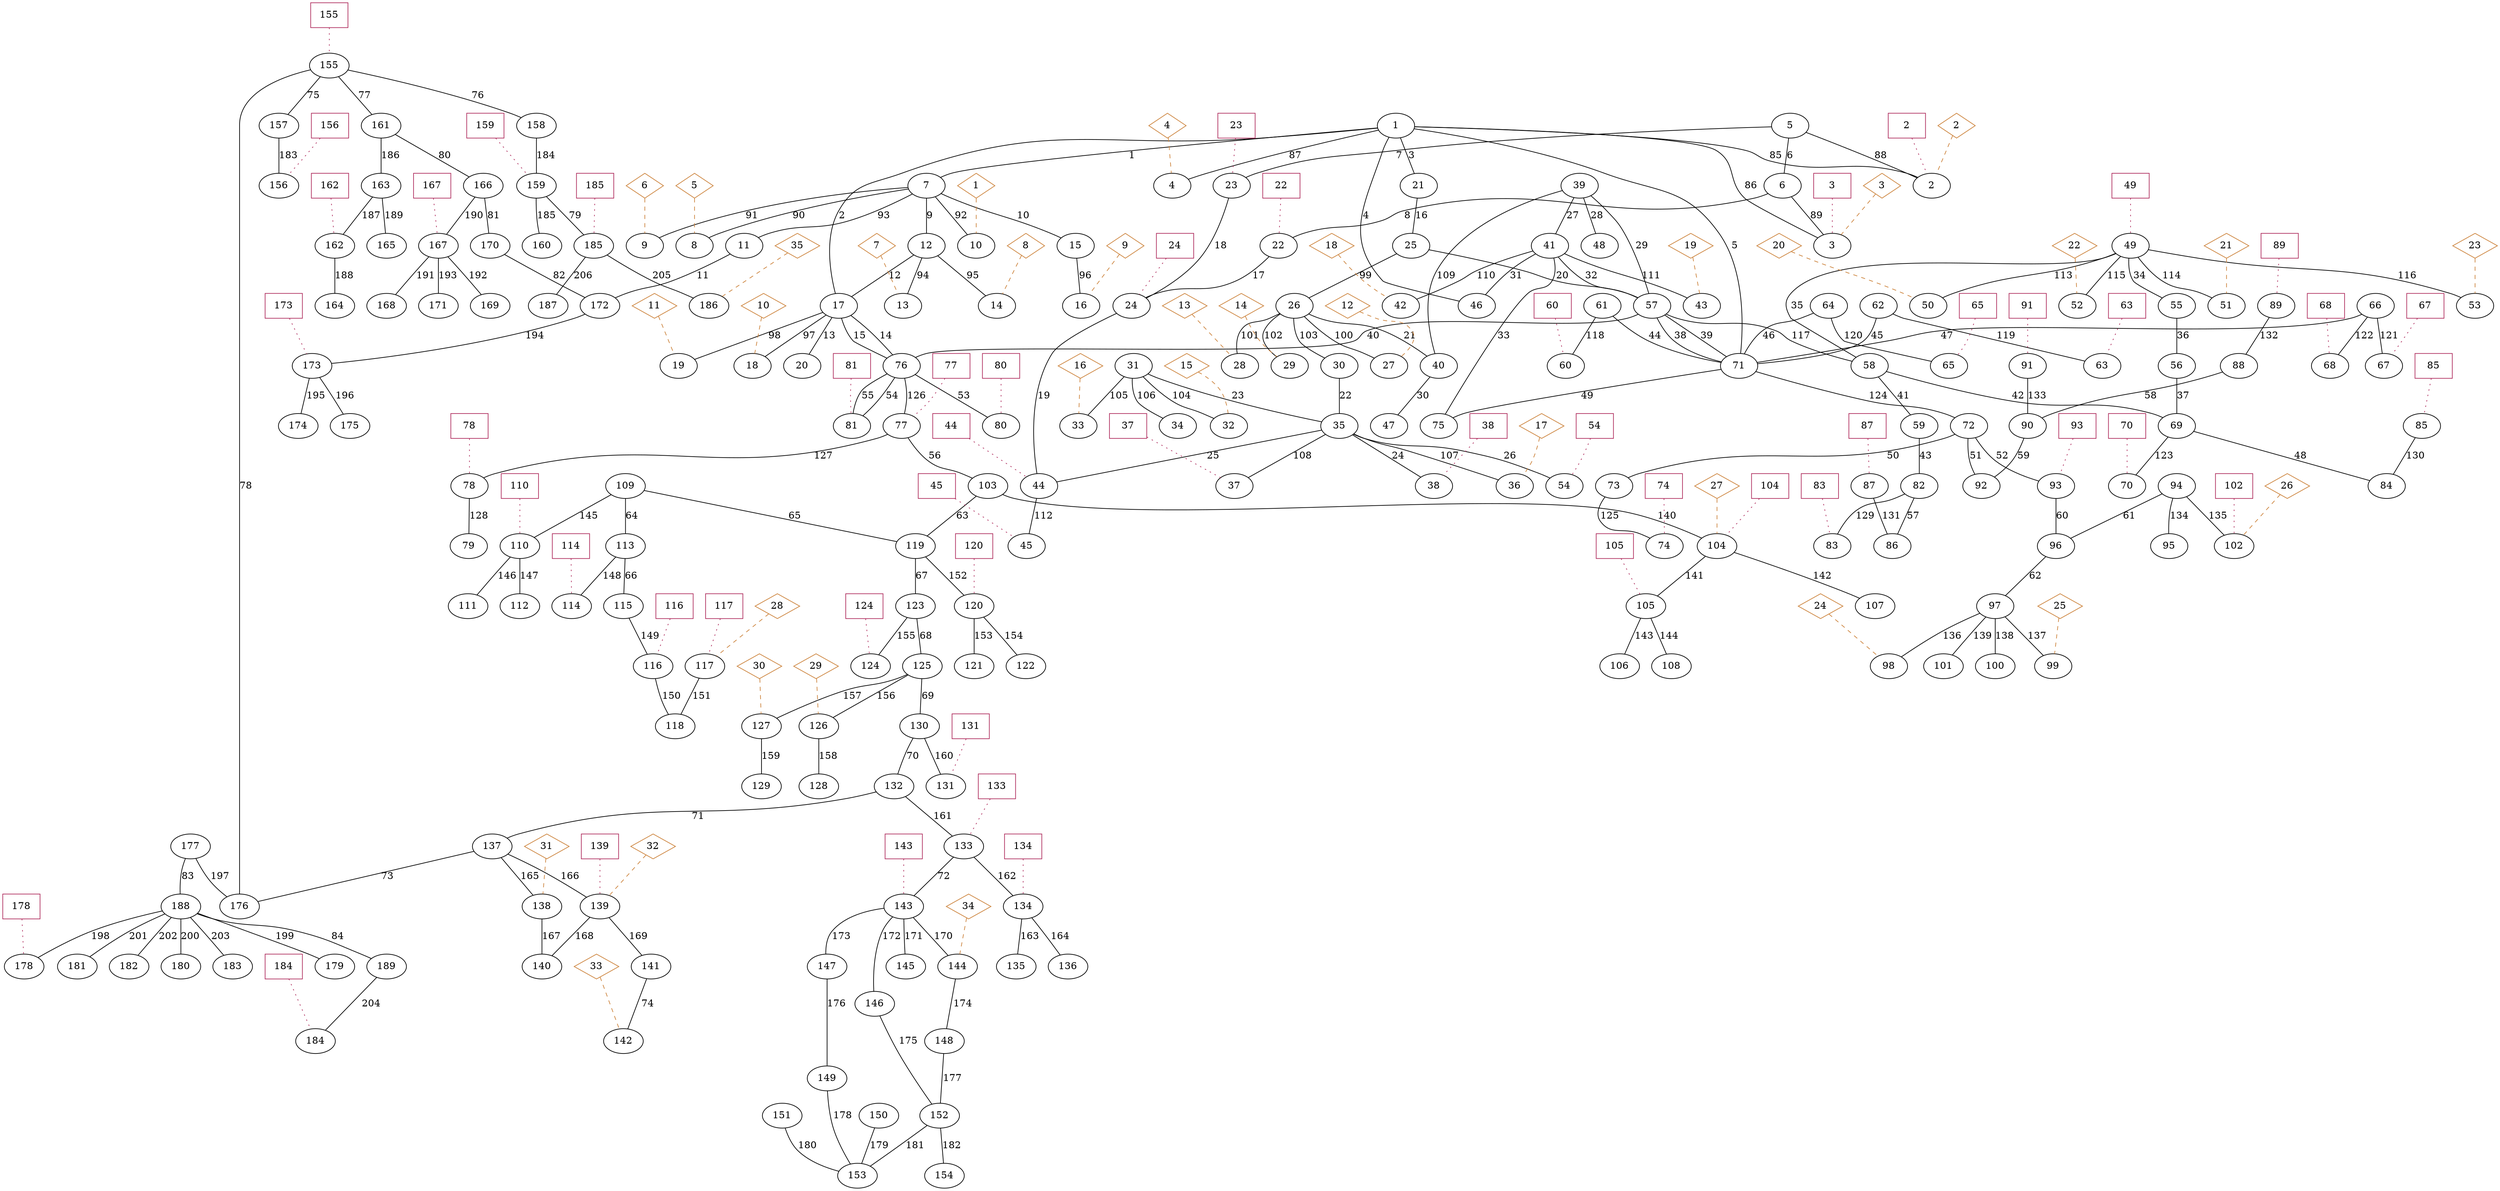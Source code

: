 graph {
  overlap=false
  bus1 [ label="1" ]
  bus2 [ label="54" ]
  bus3 [ label="101" ]
  bus4 [ label="41" ]
  bus5 [ label="65" ]
  bus6 [ label="168" ]
  bus7 [ label="159" ]
  bus8 [ label="88" ]
  bus9 [ label="26" ]
  bus10 [ label="77" ]
  bus11 [ label="24" ]
  bus12 [ label="23" ]
  bus13 [ label="160" ]
  bus14 [ label="149" ]
  bus15 [ label="59" ]
  bus16 [ label="184" ]
  bus17 [ label="43" ]
  bus18 [ label="122" ]
  bus19 [ label="175" ]
  bus20 [ label="39" ]
  bus21 [ label="143" ]
  bus22 [ label="112" ]
  bus23 [ label="34" ]
  bus24 [ label="137" ]
  bus25 [ label="55" ]
  bus26 [ label="17" ]
  bus27 [ label="9" ]
  bus28 [ label="172" ]
  bus29 [ label="12" ]
  bus30 [ label="20" ]
  bus31 [ label="14" ]
  bus32 [ label="167" ]
  bus33 [ label="127" ]
  bus34 [ label="96" ]
  bus35 [ label="123" ]
  bus36 [ label="177" ]
  bus37 [ label="19" ]
  bus38 [ label="179" ]
  bus39 [ label="35" ]
  bus40 [ label="131" ]
  bus41 [ label="21" ]
  bus42 [ label="83" ]
  bus43 [ label="45" ]
  bus44 [ label="139" ]
  bus45 [ label="181" ]
  bus46 [ label="85" ]
  bus47 [ label="105" ]
  bus48 [ label="30" ]
  bus49 [ label="3" ]
  bus50 [ label="81" ]
  bus51 [ label="27" ]
  bus52 [ label="75" ]
  bus53 [ label="50" ]
  bus54 [ label="162" ]
  bus55 [ label="63" ]
  bus56 [ label="92" ]
  bus57 [ label="120" ]
  bus58 [ label="87" ]
  bus59 [ label="117" ]
  bus60 [ label="178" ]
  bus61 [ label="89" ]
  bus62 [ label="176" ]
  bus63 [ label="182" ]
  bus64 [ label="161" ]
  bus65 [ label="146" ]
  bus66 [ label="142" ]
  bus67 [ label="80" ]
  bus68 [ label="113" ]
  bus69 [ label="110" ]
  bus70 [ label="157" ]
  bus71 [ label="57" ]
  bus72 [ label="165" ]
  bus73 [ label="173" ]
  bus74 [ label="171" ]
  bus75 [ label="130" ]
  bus76 [ label="15" ]
  bus77 [ label="61" ]
  bus78 [ label="67" ]
  bus79 [ label="108" ]
  bus80 [ label="100" ]
  bus81 [ label="46" ]
  bus82 [ label="170" ]
  bus83 [ label="151" ]
  bus84 [ label="68" ]
  bus85 [ label="56" ]
  bus86 [ label="147" ]
  bus87 [ label="76" ]
  bus88 [ label="186" ]
  bus89 [ label="180" ]
  bus90 [ label="135" ]
  bus91 [ label="48" ]
  bus92 [ label="103" ]
  bus93 [ label="32" ]
  bus94 [ label="109" ]
  bus95 [ label="2" ]
  bus96 [ label="183" ]
  bus97 [ label="155" ]
  bus98 [ label="51" ]
  bus99 [ label="53" ]
  bus100 [ label="106" ]
  bus101 [ label="111" ]
  bus102 [ label="141" ]
  bus103 [ label="93" ]
  bus104 [ label="10" ]
  bus105 [ label="154" ]
  bus106 [ label="49" ]
  bus107 [ label="5" ]
  bus108 [ label="62" ]
  bus109 [ label="90" ]
  bus110 [ label="164" ]
  bus111 [ label="86" ]
  bus112 [ label="126" ]
  bus113 [ label="152" ]
  bus114 [ label="71" ]
  bus115 [ label="37" ]
  bus116 [ label="6" ]
  bus117 [ label="125" ]
  bus118 [ label="98" ]
  bus119 [ label="174" ]
  bus120 [ label="187" ]
  bus121 [ label="7" ]
  bus122 [ label="140" ]
  bus123 [ label="107" ]
  bus124 [ label="102" ]
  bus125 [ label="69" ]
  bus126 [ label="97" ]
  bus127 [ label="4" ]
  bus128 [ label="13" ]
  bus129 [ label="136" ]
  bus130 [ label="134" ]
  bus131 [ label="133" ]
  bus132 [ label="148" ]
  bus133 [ label="118" ]
  bus134 [ label="38" ]
  bus135 [ label="188" ]
  bus136 [ label="116" ]
  bus137 [ label="66" ]
  bus138 [ label="18" ]
  bus139 [ label="132" ]
  bus140 [ label="29" ]
  bus141 [ label="78" ]
  bus142 [ label="74" ]
  bus143 [ label="119" ]
  bus144 [ label="42" ]
  bus145 [ label="33" ]
  bus146 [ label="28" ]
  bus147 [ label="52" ]
  bus148 [ label="121" ]
  bus149 [ label="115" ]
  bus150 [ label="163" ]
  bus151 [ label="58" ]
  bus152 [ label="25" ]
  bus153 [ label="114" ]
  bus154 [ label="166" ]
  bus155 [ label="31" ]
  bus156 [ label="44" ]
  bus157 [ label="169" ]
  bus158 [ label="129" ]
  bus159 [ label="189" ]
  bus160 [ label="150" ]
  bus161 [ label="94" ]
  bus162 [ label="99" ]
  bus163 [ label="47" ]
  bus164 [ label="73" ]
  bus165 [ label="82" ]
  bus166 [ label="79" ]
  bus167 [ label="84" ]
  bus168 [ label="104" ]
  bus169 [ label="124" ]
  bus170 [ label="185" ]
  bus171 [ label="70" ]
  bus172 [ label="8" ]
  bus173 [ label="64" ]
  bus174 [ label="91" ]
  bus175 [ label="60" ]
  bus176 [ label="158" ]
  bus177 [ label="156" ]
  bus178 [ label="144" ]
  bus179 [ label="22" ]
  bus180 [ label="11" ]
  bus181 [ label="16" ]
  bus182 [ label="40" ]
  bus183 [ label="72" ]
  bus184 [ label="128" ]
  bus185 [ label="145" ]
  bus186 [ label="36" ]
  bus187 [ label="95" ]
  bus188 [ label="138" ]
  bus189 [ label="153" ]
  bus1 -- bus121 [ label="1" ]
  bus1 -- bus95 [ label="85" ]
  bus1 -- bus41 [ label="3" ]
  bus1 -- bus127 [ label="87" ]
  bus1 -- bus26 [ label="2" ]
  bus1 -- bus114 [ label="5" ]
  bus1 -- bus49 [ label="86" ]
  bus1 -- bus81 [ label="4" ]
  bus4 -- bus144 [ label="110" ]
  bus4 -- bus71 [ label="32" ]
  bus4 -- bus17 [ label="111" ]
  bus4 -- bus52 [ label="33" ]
  bus4 -- bus81 [ label="31" ]
  bus7 -- bus170 [ label="79" ]
  bus7 -- bus13 [ label="185" ]
  bus8 -- bus109 [ label="58" ]
  bus9 -- bus146 [ label="101" ]
  bus9 -- bus182 [ label="21" ]
  bus9 -- bus51 [ label="100" ]
  bus9 -- bus48 [ label="103" ]
  bus9 -- bus140 [ label="102" ]
  bus10 -- bus141 [ label="127" ]
  bus10 -- bus92 [ label="56" ]
  bus11 -- bus156 [ label="19" ]
  bus12 -- bus11 [ label="18" ]
  bus14 -- bus189 [ label="178" ]
  bus15 -- bus165 [ label="43" ]
  bus20 -- bus4 [ label="27" ]
  bus20 -- bus182 [ label="109" ]
  bus20 -- bus71 [ label="29" ]
  bus20 -- bus91 [ label="28" ]
  bus21 -- bus65 [ label="172" ]
  bus21 -- bus86 [ label="173" ]
  bus21 -- bus185 [ label="171" ]
  bus21 -- bus178 [ label="170" ]
  bus24 -- bus188 [ label="165" ]
  bus24 -- bus44 [ label="166" ]
  bus24 -- bus62 [ label="73" ]
  bus25 -- bus85 [ label="36" ]
  bus26 -- bus87 [ label="14" ]
  bus26 -- bus87 [ label="15" ]
  bus26 -- bus37 [ label="98" ]
  bus26 -- bus138 [ label="97" ]
  bus26 -- bus30 [ label="13" ]
  bus28 -- bus73 [ label="194" ]
  bus29 -- bus26 [ label="12" ]
  bus29 -- bus128 [ label="94" ]
  bus29 -- bus31 [ label="95" ]
  bus32 -- bus157 [ label="192" ]
  bus32 -- bus74 [ label="193" ]
  bus32 -- bus6 [ label="191" ]
  bus33 -- bus158 [ label="159" ]
  bus34 -- bus126 [ label="62" ]
  bus35 -- bus117 [ label="68" ]
  bus35 -- bus169 [ label="155" ]
  bus36 -- bus62 [ label="197" ]
  bus36 -- bus135 [ label="83" ]
  bus39 -- bus2 [ label="26" ]
  bus39 -- bus134 [ label="24" ]
  bus39 -- bus115 [ label="108" ]
  bus39 -- bus186 [ label="107" ]
  bus39 -- bus156 [ label="25" ]
  bus41 -- bus152 [ label="16" ]
  bus44 -- bus122 [ label="168" ]
  bus44 -- bus102 [ label="169" ]
  bus46 -- bus167 [ label="130" ]
  bus47 -- bus100 [ label="143" ]
  bus47 -- bus79 [ label="144" ]
  bus48 -- bus39 [ label="22" ]
  bus54 -- bus110 [ label="188" ]
  bus57 -- bus18 [ label="154" ]
  bus57 -- bus148 [ label="153" ]
  bus58 -- bus111 [ label="131" ]
  bus59 -- bus133 [ label="151" ]
  bus61 -- bus8 [ label="132" ]
  bus64 -- bus154 [ label="80" ]
  bus64 -- bus150 [ label="186" ]
  bus65 -- bus113 [ label="175" ]
  bus68 -- bus153 [ label="148" ]
  bus68 -- bus149 [ label="66" ]
  bus69 -- bus101 [ label="146" ]
  bus69 -- bus22 [ label="147" ]
  bus70 -- bus177 [ label="183" ]
  bus71 -- bus114 [ label="39" ]
  bus71 -- bus151 [ label="117" ]
  bus71 -- bus114 [ label="38" ]
  bus71 -- bus87 [ label="40" ]
  bus73 -- bus119 [ label="195" ]
  bus73 -- bus19 [ label="196" ]
  bus75 -- bus40 [ label="160" ]
  bus75 -- bus139 [ label="70" ]
  bus76 -- bus181 [ label="96" ]
  bus77 -- bus175 [ label="118" ]
  bus77 -- bus114 [ label="44" ]
  bus82 -- bus28 [ label="82" ]
  bus83 -- bus189 [ label="180" ]
  bus85 -- bus125 [ label="37" ]
  bus86 -- bus14 [ label="176" ]
  bus87 -- bus50 [ label="54" ]
  bus87 -- bus50 [ label="55" ]
  bus87 -- bus67 [ label="53" ]
  bus87 -- bus10 [ label="126" ]
  bus92 -- bus143 [ label="63" ]
  bus92 -- bus168 [ label="140" ]
  bus94 -- bus143 [ label="65" ]
  bus94 -- bus68 [ label="64" ]
  bus94 -- bus69 [ label="145" ]
  bus97 -- bus64 [ label="77" ]
  bus97 -- bus70 [ label="75" ]
  bus97 -- bus176 [ label="76" ]
  bus97 -- bus62 [ label="78" ]
  bus102 -- bus66 [ label="74" ]
  bus103 -- bus34 [ label="60" ]
  bus106 -- bus25 [ label="34" ]
  bus106 -- bus151 [ label="35" ]
  bus106 -- bus53 [ label="113" ]
  bus106 -- bus99 [ label="116" ]
  bus106 -- bus147 [ label="115" ]
  bus106 -- bus98 [ label="114" ]
  bus107 -- bus95 [ label="88" ]
  bus107 -- bus116 [ label="6" ]
  bus107 -- bus12 [ label="7" ]
  bus108 -- bus114 [ label="45" ]
  bus108 -- bus55 [ label="119" ]
  bus109 -- bus56 [ label="59" ]
  bus112 -- bus184 [ label="158" ]
  bus113 -- bus189 [ label="181" ]
  bus113 -- bus105 [ label="182" ]
  bus114 -- bus52 [ label="49" ]
  bus114 -- bus183 [ label="124" ]
  bus116 -- bus49 [ label="89" ]
  bus116 -- bus179 [ label="8" ]
  bus117 -- bus33 [ label="157" ]
  bus117 -- bus75 [ label="69" ]
  bus117 -- bus112 [ label="156" ]
  bus121 -- bus29 [ label="9" ]
  bus121 -- bus104 [ label="92" ]
  bus121 -- bus180 [ label="93" ]
  bus121 -- bus76 [ label="10" ]
  bus121 -- bus172 [ label="90" ]
  bus121 -- bus27 [ label="91" ]
  bus125 -- bus171 [ label="123" ]
  bus125 -- bus167 [ label="48" ]
  bus126 -- bus162 [ label="137" ]
  bus126 -- bus3 [ label="139" ]
  bus126 -- bus118 [ label="136" ]
  bus126 -- bus80 [ label="138" ]
  bus130 -- bus129 [ label="164" ]
  bus130 -- bus90 [ label="163" ]
  bus131 -- bus130 [ label="162" ]
  bus131 -- bus21 [ label="72" ]
  bus132 -- bus113 [ label="177" ]
  bus135 -- bus63 [ label="202" ]
  bus135 -- bus96 [ label="203" ]
  bus135 -- bus89 [ label="200" ]
  bus135 -- bus45 [ label="201" ]
  bus135 -- bus38 [ label="199" ]
  bus135 -- bus159 [ label="84" ]
  bus135 -- bus60 [ label="198" ]
  bus136 -- bus133 [ label="150" ]
  bus137 -- bus84 [ label="122" ]
  bus137 -- bus78 [ label="121" ]
  bus137 -- bus114 [ label="47" ]
  bus139 -- bus131 [ label="161" ]
  bus139 -- bus24 [ label="71" ]
  bus141 -- bus166 [ label="128" ]
  bus143 -- bus35 [ label="67" ]
  bus143 -- bus57 [ label="152" ]
  bus149 -- bus136 [ label="149" ]
  bus150 -- bus54 [ label="187" ]
  bus150 -- bus72 [ label="189" ]
  bus151 -- bus15 [ label="41" ]
  bus151 -- bus125 [ label="42" ]
  bus152 -- bus71 [ label="20" ]
  bus152 -- bus9 [ label="99" ]
  bus154 -- bus32 [ label="190" ]
  bus154 -- bus82 [ label="81" ]
  bus155 -- bus39 [ label="23" ]
  bus155 -- bus145 [ label="105" ]
  bus155 -- bus23 [ label="106" ]
  bus155 -- bus93 [ label="104" ]
  bus156 -- bus43 [ label="112" ]
  bus159 -- bus16 [ label="204" ]
  bus160 -- bus189 [ label="179" ]
  bus161 -- bus34 [ label="61" ]
  bus161 -- bus124 [ label="135" ]
  bus161 -- bus187 [ label="134" ]
  bus164 -- bus142 [ label="125" ]
  bus165 -- bus111 [ label="57" ]
  bus165 -- bus42 [ label="129" ]
  bus168 -- bus123 [ label="142" ]
  bus168 -- bus47 [ label="141" ]
  bus170 -- bus88 [ label="205" ]
  bus170 -- bus120 [ label="206" ]
  bus173 -- bus5 [ label="120" ]
  bus173 -- bus114 [ label="46" ]
  bus174 -- bus109 [ label="133" ]
  bus176 -- bus7 [ label="184" ]
  bus178 -- bus132 [ label="174" ]
  bus179 -- bus11 [ label="17" ]
  bus180 -- bus28 [ label="11" ]
  bus182 -- bus163 [ label="30" ]
  bus183 -- bus164 [ label="50" ]
  bus183 -- bus56 [ label="51" ]
  bus183 -- bus103 [ label="52" ]
  bus188 -- bus122 [ label="167" ]
  load1 [ shape=box color=maroon label="110" ]
  load1 -- bus69 [ style=dotted color=maroon ]
  load2 [ shape=box color=maroon label="102" ]
  load2 -- bus124 [ style=dotted color=maroon ]
  load3 [ shape=box color=maroon label="2" ]
  load3 -- bus95 [ style=dotted color=maroon ]
  load4 [ shape=box color=maroon label="3" ]
  load4 -- bus49 [ style=dotted color=maroon ]
  load5 [ shape=box color=maroon label="139" ]
  load5 -- bus44 [ style=dotted color=maroon ]
  load6 [ shape=box color=maroon label="185" ]
  load6 -- bus170 [ style=dotted color=maroon ]
  load7 [ shape=box color=maroon label="91" ]
  load7 -- bus174 [ style=dotted color=maroon ]
  load8 [ shape=box color=maroon label="143" ]
  load8 -- bus21 [ style=dotted color=maroon ]
  load9 [ shape=box color=maroon label="114" ]
  load9 -- bus153 [ style=dotted color=maroon ]
  load10 [ shape=box color=maroon label="93" ]
  load10 -- bus103 [ style=dotted color=maroon ]
  load11 [ shape=box color=maroon label="184" ]
  load11 -- bus16 [ style=dotted color=maroon ]
  load12 [ shape=box color=maroon label="89" ]
  load12 -- bus61 [ style=dotted color=maroon ]
  load13 [ shape=box color=maroon label="49" ]
  load13 -- bus106 [ style=dotted color=maroon ]
  load14 [ shape=box color=maroon label="85" ]
  load14 -- bus46 [ style=dotted color=maroon ]
  load15 [ shape=box color=maroon label="87" ]
  load15 -- bus58 [ style=dotted color=maroon ]
  load16 [ shape=box color=maroon label="83" ]
  load16 -- bus42 [ style=dotted color=maroon ]
  load17 [ shape=box color=maroon label="178" ]
  load17 -- bus60 [ style=dotted color=maroon ]
  load18 [ shape=box color=maroon label="24" ]
  load18 -- bus11 [ style=dotted color=maroon ]
  load19 [ shape=box color=maroon label="105" ]
  load19 -- bus47 [ style=dotted color=maroon ]
  load20 [ shape=box color=maroon label="155" ]
  load20 -- bus97 [ style=dotted color=maroon ]
  load21 [ shape=box color=maroon label="133" ]
  load21 -- bus131 [ style=dotted color=maroon ]
  load22 [ shape=box color=maroon label="116" ]
  load22 -- bus136 [ style=dotted color=maroon ]
  load23 [ shape=box color=maroon label="156" ]
  load23 -- bus177 [ style=dotted color=maroon ]
  load24 [ shape=box color=maroon label="70" ]
  load24 -- bus171 [ style=dotted color=maroon ]
  load25 [ shape=box color=maroon label="124" ]
  load25 -- bus169 [ style=dotted color=maroon ]
  load26 [ shape=box color=maroon label="167" ]
  load26 -- bus32 [ style=dotted color=maroon ]
  load27 [ shape=box color=maroon label="45" ]
  load27 -- bus43 [ style=dotted color=maroon ]
  load28 [ shape=box color=maroon label="60" ]
  load28 -- bus175 [ style=dotted color=maroon ]
  load29 [ shape=box color=maroon label="78" ]
  load29 -- bus141 [ style=dotted color=maroon ]
  load30 [ shape=box color=maroon label="37" ]
  load30 -- bus115 [ style=dotted color=maroon ]
  load31 [ shape=box color=maroon label="65" ]
  load31 -- bus5 [ style=dotted color=maroon ]
  load32 [ shape=box color=maroon label="38" ]
  load32 -- bus134 [ style=dotted color=maroon ]
  load33 [ shape=box color=maroon label="44" ]
  load33 -- bus156 [ style=dotted color=maroon ]
  load34 [ shape=box color=maroon label="77" ]
  load34 -- bus10 [ style=dotted color=maroon ]
  load35 [ shape=box color=maroon label="23" ]
  load35 -- bus12 [ style=dotted color=maroon ]
  load36 [ shape=box color=maroon label="81" ]
  load36 -- bus50 [ style=dotted color=maroon ]
  load37 [ shape=box color=maroon label="54" ]
  load37 -- bus2 [ style=dotted color=maroon ]
  load38 [ shape=box color=maroon label="117" ]
  load38 -- bus59 [ style=dotted color=maroon ]
  load39 [ shape=box color=maroon label="63" ]
  load39 -- bus55 [ style=dotted color=maroon ]
  load40 [ shape=box color=maroon label="67" ]
  load40 -- bus78 [ style=dotted color=maroon ]
  load41 [ shape=box color=maroon label="68" ]
  load41 -- bus84 [ style=dotted color=maroon ]
  load42 [ shape=box color=maroon label="134" ]
  load42 -- bus130 [ style=dotted color=maroon ]
  load43 [ shape=box color=maroon label="80" ]
  load43 -- bus67 [ style=dotted color=maroon ]
  load44 [ shape=box color=maroon label="131" ]
  load44 -- bus40 [ style=dotted color=maroon ]
  load45 [ shape=box color=maroon label="162" ]
  load45 -- bus54 [ style=dotted color=maroon ]
  load46 [ shape=box color=maroon label="159" ]
  load46 -- bus7 [ style=dotted color=maroon ]
  load47 [ shape=box color=maroon label="120" ]
  load47 -- bus57 [ style=dotted color=maroon ]
  load48 [ shape=box color=maroon label="173" ]
  load48 -- bus73 [ style=dotted color=maroon ]
  load49 [ shape=box color=maroon label="74" ]
  load49 -- bus142 [ style=dotted color=maroon ]
  load50 [ shape=box color=maroon label="104" ]
  load50 -- bus168 [ style=dotted color=maroon ]
  load51 [ shape=box color=maroon label="22" ]
  load51 -- bus179 [ style=dotted color=maroon ]
  thermal1 [ shape=diamond color=peru label="24" ]
  thermal1 -- bus118 [ style=dashed color=peru ]
  thermal2 [ shape=diamond color=peru label="4" ]
  thermal2 -- bus127 [ style=dashed color=peru ]
  thermal3 [ shape=diamond color=peru label="1" ]
  thermal3 -- bus104 [ style=dashed color=peru ]
  thermal4 [ shape=diamond color=peru label="12" ]
  thermal4 -- bus51 [ style=dashed color=peru ]
  thermal5 [ shape=diamond color=peru label="29" ]
  thermal5 -- bus112 [ style=dashed color=peru ]
  thermal6 [ shape=diamond color=peru label="20" ]
  thermal6 -- bus53 [ style=dashed color=peru ]
  thermal7 [ shape=diamond color=peru label="32" ]
  thermal7 -- bus44 [ style=dashed color=peru ]
  thermal8 [ shape=diamond color=peru label="2" ]
  thermal8 -- bus95 [ style=dashed color=peru ]
  thermal9 [ shape=diamond color=peru label="6" ]
  thermal9 -- bus27 [ style=dashed color=peru ]
  thermal10 [ shape=diamond color=peru label="25" ]
  thermal10 -- bus162 [ style=dashed color=peru ]
  thermal11 [ shape=diamond color=peru label="23" ]
  thermal11 -- bus99 [ style=dashed color=peru ]
  thermal12 [ shape=diamond color=peru label="22" ]
  thermal12 -- bus147 [ style=dashed color=peru ]
  thermal13 [ shape=diamond color=peru label="11" ]
  thermal13 -- bus37 [ style=dashed color=peru ]
  thermal14 [ shape=diamond color=peru label="35" ]
  thermal14 -- bus88 [ style=dashed color=peru ]
  thermal15 [ shape=diamond color=peru label="13" ]
  thermal15 -- bus146 [ style=dashed color=peru ]
  thermal16 [ shape=diamond color=peru label="5" ]
  thermal16 -- bus172 [ style=dashed color=peru ]
  thermal17 [ shape=diamond color=peru label="15" ]
  thermal17 -- bus93 [ style=dashed color=peru ]
  thermal18 [ shape=diamond color=peru label="27" ]
  thermal18 -- bus168 [ style=dashed color=peru ]
  thermal19 [ shape=diamond color=peru label="31" ]
  thermal19 -- bus188 [ style=dashed color=peru ]
  thermal20 [ shape=diamond color=peru label="33" ]
  thermal20 -- bus66 [ style=dashed color=peru ]
  thermal21 [ shape=diamond color=peru label="28" ]
  thermal21 -- bus59 [ style=dashed color=peru ]
  thermal22 [ shape=diamond color=peru label="16" ]
  thermal22 -- bus145 [ style=dashed color=peru ]
  thermal23 [ shape=diamond color=peru label="14" ]
  thermal23 -- bus140 [ style=dashed color=peru ]
  thermal24 [ shape=diamond color=peru label="21" ]
  thermal24 -- bus98 [ style=dashed color=peru ]
  thermal25 [ shape=diamond color=peru label="7" ]
  thermal25 -- bus128 [ style=dashed color=peru ]
  thermal26 [ shape=diamond color=peru label="34" ]
  thermal26 -- bus178 [ style=dashed color=peru ]
  thermal27 [ shape=diamond color=peru label="8" ]
  thermal27 -- bus31 [ style=dashed color=peru ]
  thermal28 [ shape=diamond color=peru label="26" ]
  thermal28 -- bus124 [ style=dashed color=peru ]
  thermal29 [ shape=diamond color=peru label="17" ]
  thermal29 -- bus186 [ style=dashed color=peru ]
  thermal30 [ shape=diamond color=peru label="10" ]
  thermal30 -- bus138 [ style=dashed color=peru ]
  thermal31 [ shape=diamond color=peru label="19" ]
  thermal31 -- bus17 [ style=dashed color=peru ]
  thermal32 [ shape=diamond color=peru label="9" ]
  thermal32 -- bus181 [ style=dashed color=peru ]
  thermal33 [ shape=diamond color=peru label="18" ]
  thermal33 -- bus144 [ style=dashed color=peru ]
  thermal34 [ shape=diamond color=peru label="30" ]
  thermal34 -- bus33 [ style=dashed color=peru ]
  thermal35 [ shape=diamond color=peru label="3" ]
  thermal35 -- bus49 [ style=dashed color=peru ]
}
